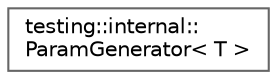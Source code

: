 digraph "Иерархия классов. Графический вид."
{
 // LATEX_PDF_SIZE
  bgcolor="transparent";
  edge [fontname=Helvetica,fontsize=10,labelfontname=Helvetica,labelfontsize=10];
  node [fontname=Helvetica,fontsize=10,shape=box,height=0.2,width=0.4];
  rankdir="LR";
  Node0 [id="Node000000",label="testing::internal::\lParamGenerator\< T \>",height=0.2,width=0.4,color="grey40", fillcolor="white", style="filled",URL="$classtesting_1_1internal_1_1_param_generator.html",tooltip=" "];
}
